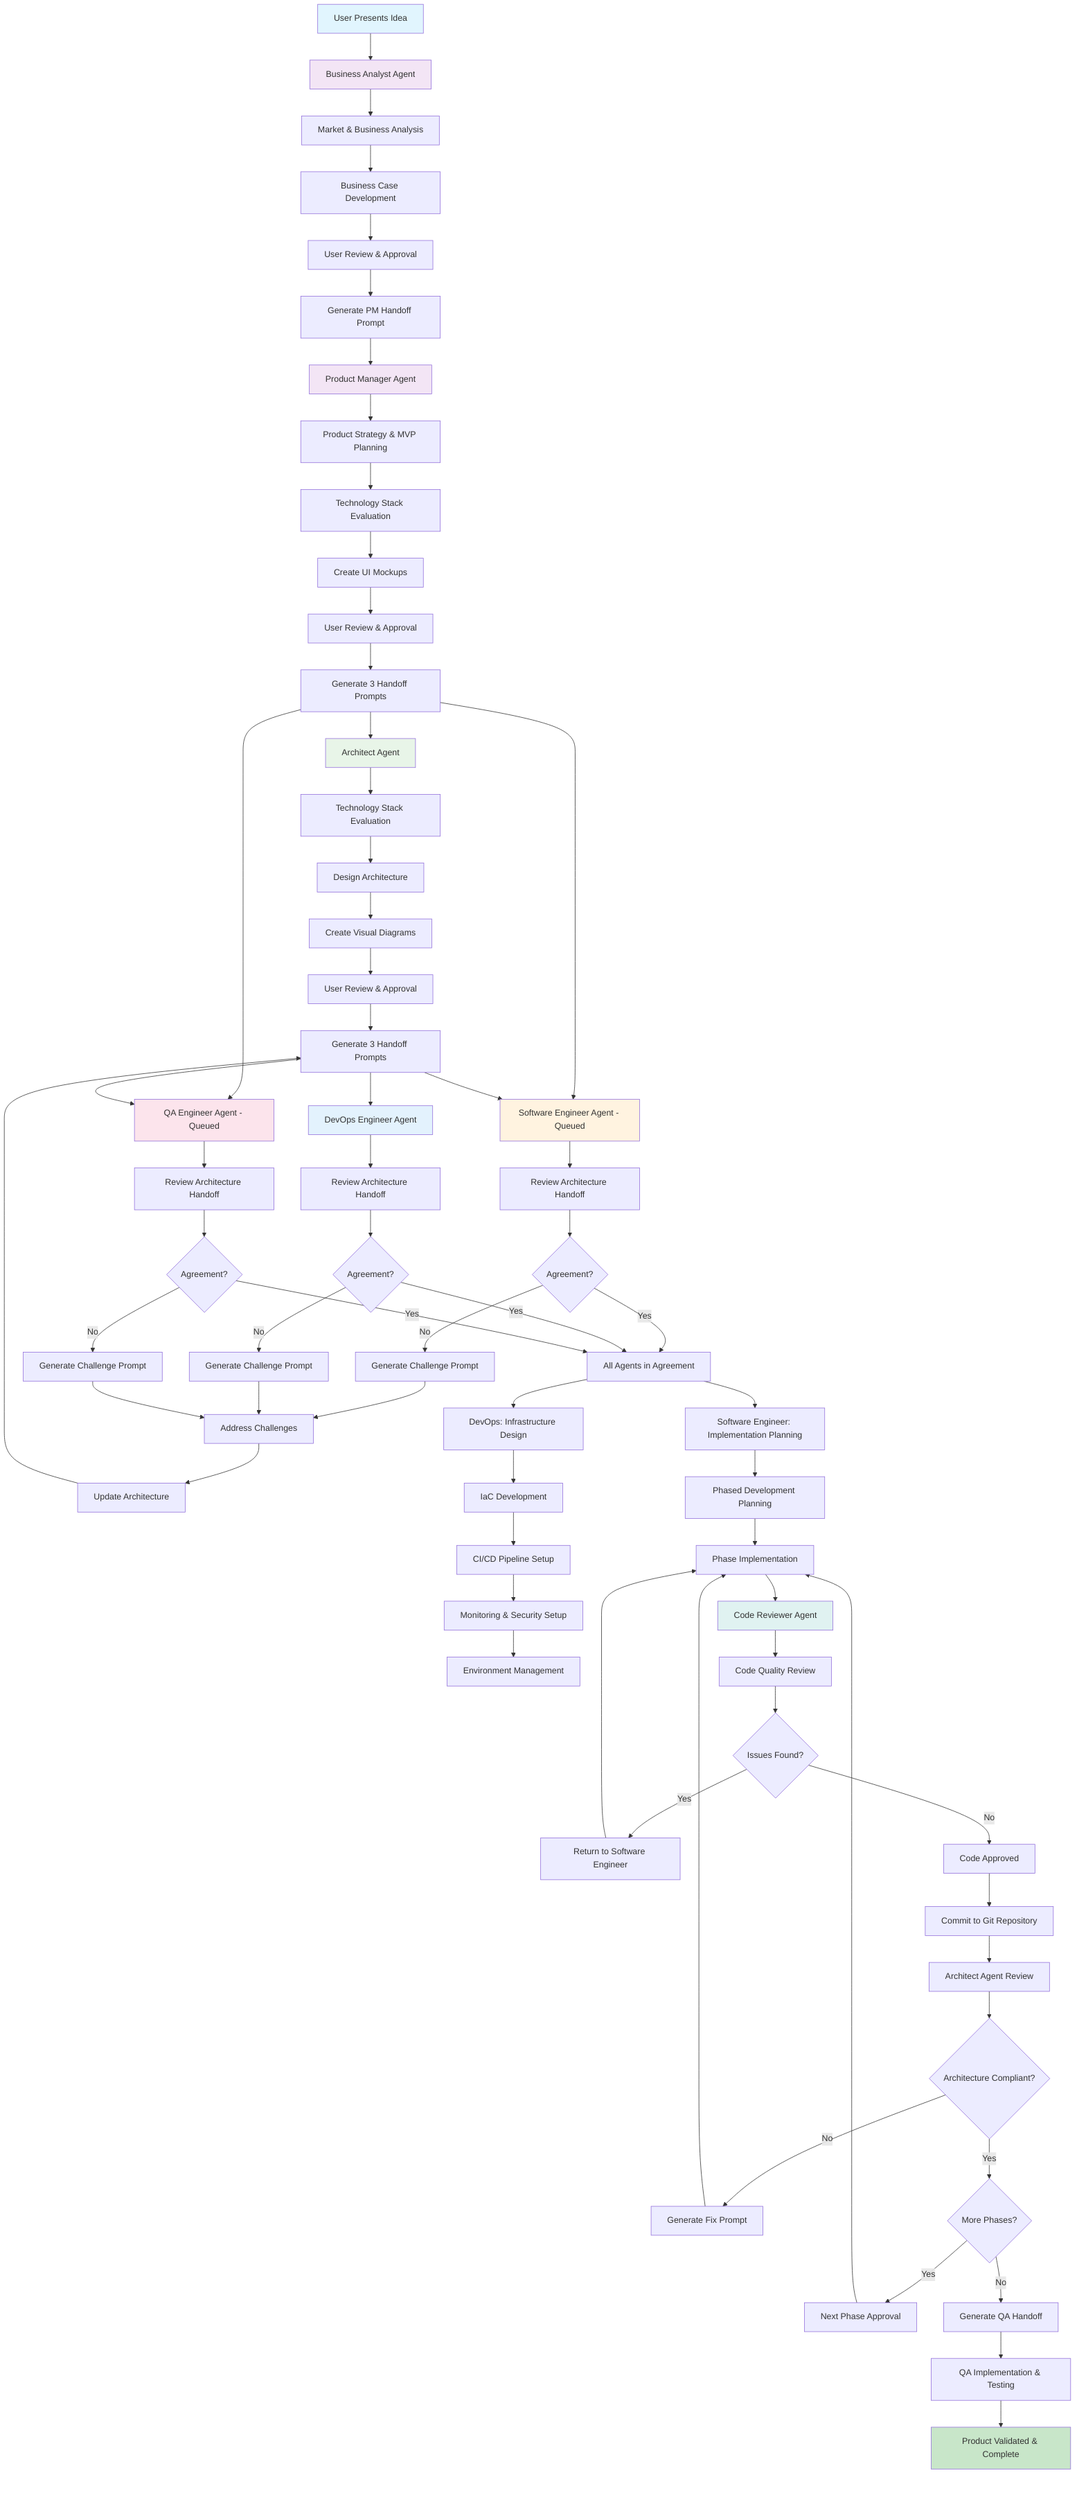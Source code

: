graph TD
    A[User Presents Idea] --> B[Business Analyst Agent]
    
    B --> B1[Market & Business Analysis]
    B1 --> B2[Business Case Development]
    B2 --> B3[User Review & Approval]
    B3 --> B4[Generate PM Handoff Prompt]
    
    B4 --> C[Product Manager Agent]
    C --> C1[Product Strategy & MVP Planning]
    C1 --> C2[Technology Stack Evaluation]
    C2 --> C3[Create UI Mockups]
    C3 --> C4[User Review & Approval]
    C4 --> C5[Generate 3 Handoff Prompts]
    
    C5 --> D[Architect Agent]
    C5 --> E[Software Engineer Agent - Queued]
    C5 --> F[QA Engineer Agent - Queued]
    
    D --> D1[Technology Stack Evaluation]
    D1 --> D2[Design Architecture]
    D2 --> D3[Create Visual Diagrams]
    D3 --> D4[User Review & Approval]
    D4 --> D5[Generate 3 Handoff Prompts]
    
    D5 --> E
    D5 --> G[DevOps Engineer Agent]
    D5 --> F
    
    %% Challenge and Agreement Cycle
    E --> E1[Review Architecture Handoff]
    G --> G1[Review Architecture Handoff]
    F --> F1[Review Architecture Handoff]
    
    E1 --> E2{Agreement?}
    G1 --> G2{Agreement?}
    F1 --> F2{Agreement?}
    
    E2 -->|No| E3[Generate Challenge Prompt]
    G2 -->|No| G3[Generate Challenge Prompt]
    F2 -->|No| F3[Generate Challenge Prompt]
    
    E3 --> D6[Address Challenges]
    G3 --> D6
    F3 --> D6
    
    D6 --> D7[Update Architecture]
    D7 --> D5
    
    E2 -->|Yes| H[All Agents in Agreement]
    G2 -->|Yes| H
    F2 -->|Yes| H
    
    %% Implementation Phase
    H --> I[DevOps: Infrastructure Design]
    H --> J[Software Engineer: Implementation Planning]
    
    I --> I1[IaC Development]
    I1 --> I2[CI/CD Pipeline Setup]
    I2 --> I3[Monitoring & Security Setup]
    I3 --> I4[Environment Management]
    
    J --> J1[Phased Development Planning]
    J1 --> J2[Phase Implementation]
    J2 --> K[Code Reviewer Agent]
    
    K --> K1[Code Quality Review]
    K1 --> K2{Issues Found?}
    K2 -->|Yes| K3[Return to Software Engineer]
    K3 --> J2
    K2 -->|No| K4[Code Approved]
    
    K4 --> L[Commit to Git Repository]
    L --> M[Architect Agent Review]
    
    M --> M1{Architecture Compliant?}
    M1 -->|No| M2[Generate Fix Prompt]
    M2 --> J2
    M1 -->|Yes| N{More Phases?}
    
    N -->|Yes| O[Next Phase Approval]
    O --> J2
    N -->|No| P[Generate QA Handoff]
    
    P --> F4[QA Implementation & Testing]
    F4 --> Q[Product Validated & Complete]
    
    style A fill:#e1f5fe
    style B fill:#f3e5f5
    style C fill:#f3e5f5
    style D fill:#e8f5e8
    style E fill:#fff3e0
    style G fill:#e3f2fd
    style F fill:#fce4ec
    style K fill:#e0f2f1
    style Q fill:#c8e6c9